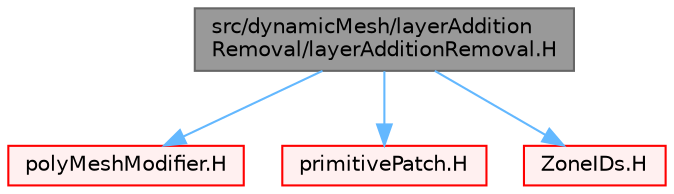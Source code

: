 digraph "src/dynamicMesh/layerAdditionRemoval/layerAdditionRemoval.H"
{
 // LATEX_PDF_SIZE
  bgcolor="transparent";
  edge [fontname=Helvetica,fontsize=10,labelfontname=Helvetica,labelfontsize=10];
  node [fontname=Helvetica,fontsize=10,shape=box,height=0.2,width=0.4];
  Node1 [id="Node000001",label="src/dynamicMesh/layerAddition\lRemoval/layerAdditionRemoval.H",height=0.2,width=0.4,color="gray40", fillcolor="grey60", style="filled", fontcolor="black",tooltip=" "];
  Node1 -> Node2 [id="edge1_Node000001_Node000002",color="steelblue1",style="solid",tooltip=" "];
  Node2 [id="Node000002",label="polyMeshModifier.H",height=0.2,width=0.4,color="red", fillcolor="#FFF0F0", style="filled",URL="$polyMeshModifier_8H.html",tooltip=" "];
  Node1 -> Node220 [id="edge2_Node000001_Node000220",color="steelblue1",style="solid",tooltip=" "];
  Node220 [id="Node000220",label="primitivePatch.H",height=0.2,width=0.4,color="red", fillcolor="#FFF0F0", style="filled",URL="$primitivePatch_8H.html",tooltip=" "];
  Node1 -> Node225 [id="edge3_Node000001_Node000225",color="steelblue1",style="solid",tooltip=" "];
  Node225 [id="Node000225",label="ZoneIDs.H",height=0.2,width=0.4,color="red", fillcolor="#FFF0F0", style="filled",URL="$ZoneIDs_8H.html",tooltip=" "];
}
